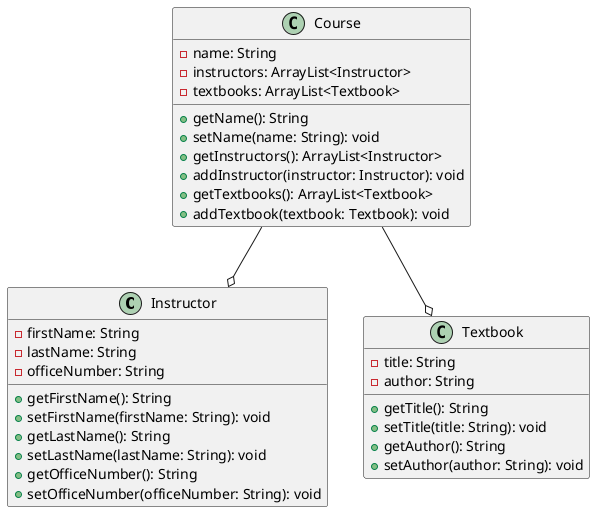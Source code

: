 @startuml CourseClass

class Instructor {
    - firstName: String
    - lastName: String
    - officeNumber: String

    + getFirstName(): String
    + setFirstName(firstName: String): void
    + getLastName(): String
    + setLastName(lastName: String): void
    + getOfficeNumber(): String
    + setOfficeNumber(officeNumber: String): void
}

class Textbook {
    - title: String
    - author: String

    + getTitle(): String
    + setTitle(title: String): void
    + getAuthor(): String
    + setAuthor(author: String): void
}

class Course{
    - name: String
    - instructors: ArrayList<Instructor>
    - textbooks: ArrayList<Textbook>

    + getName(): String
    + setName(name: String): void
    + getInstructors(): ArrayList<Instructor>
    + addInstructor(instructor: Instructor): void
    + getTextbooks(): ArrayList<Textbook>
    + addTextbook(textbook: Textbook): void
}

Course --o Textbook
Course --o Instructor

@enduml
